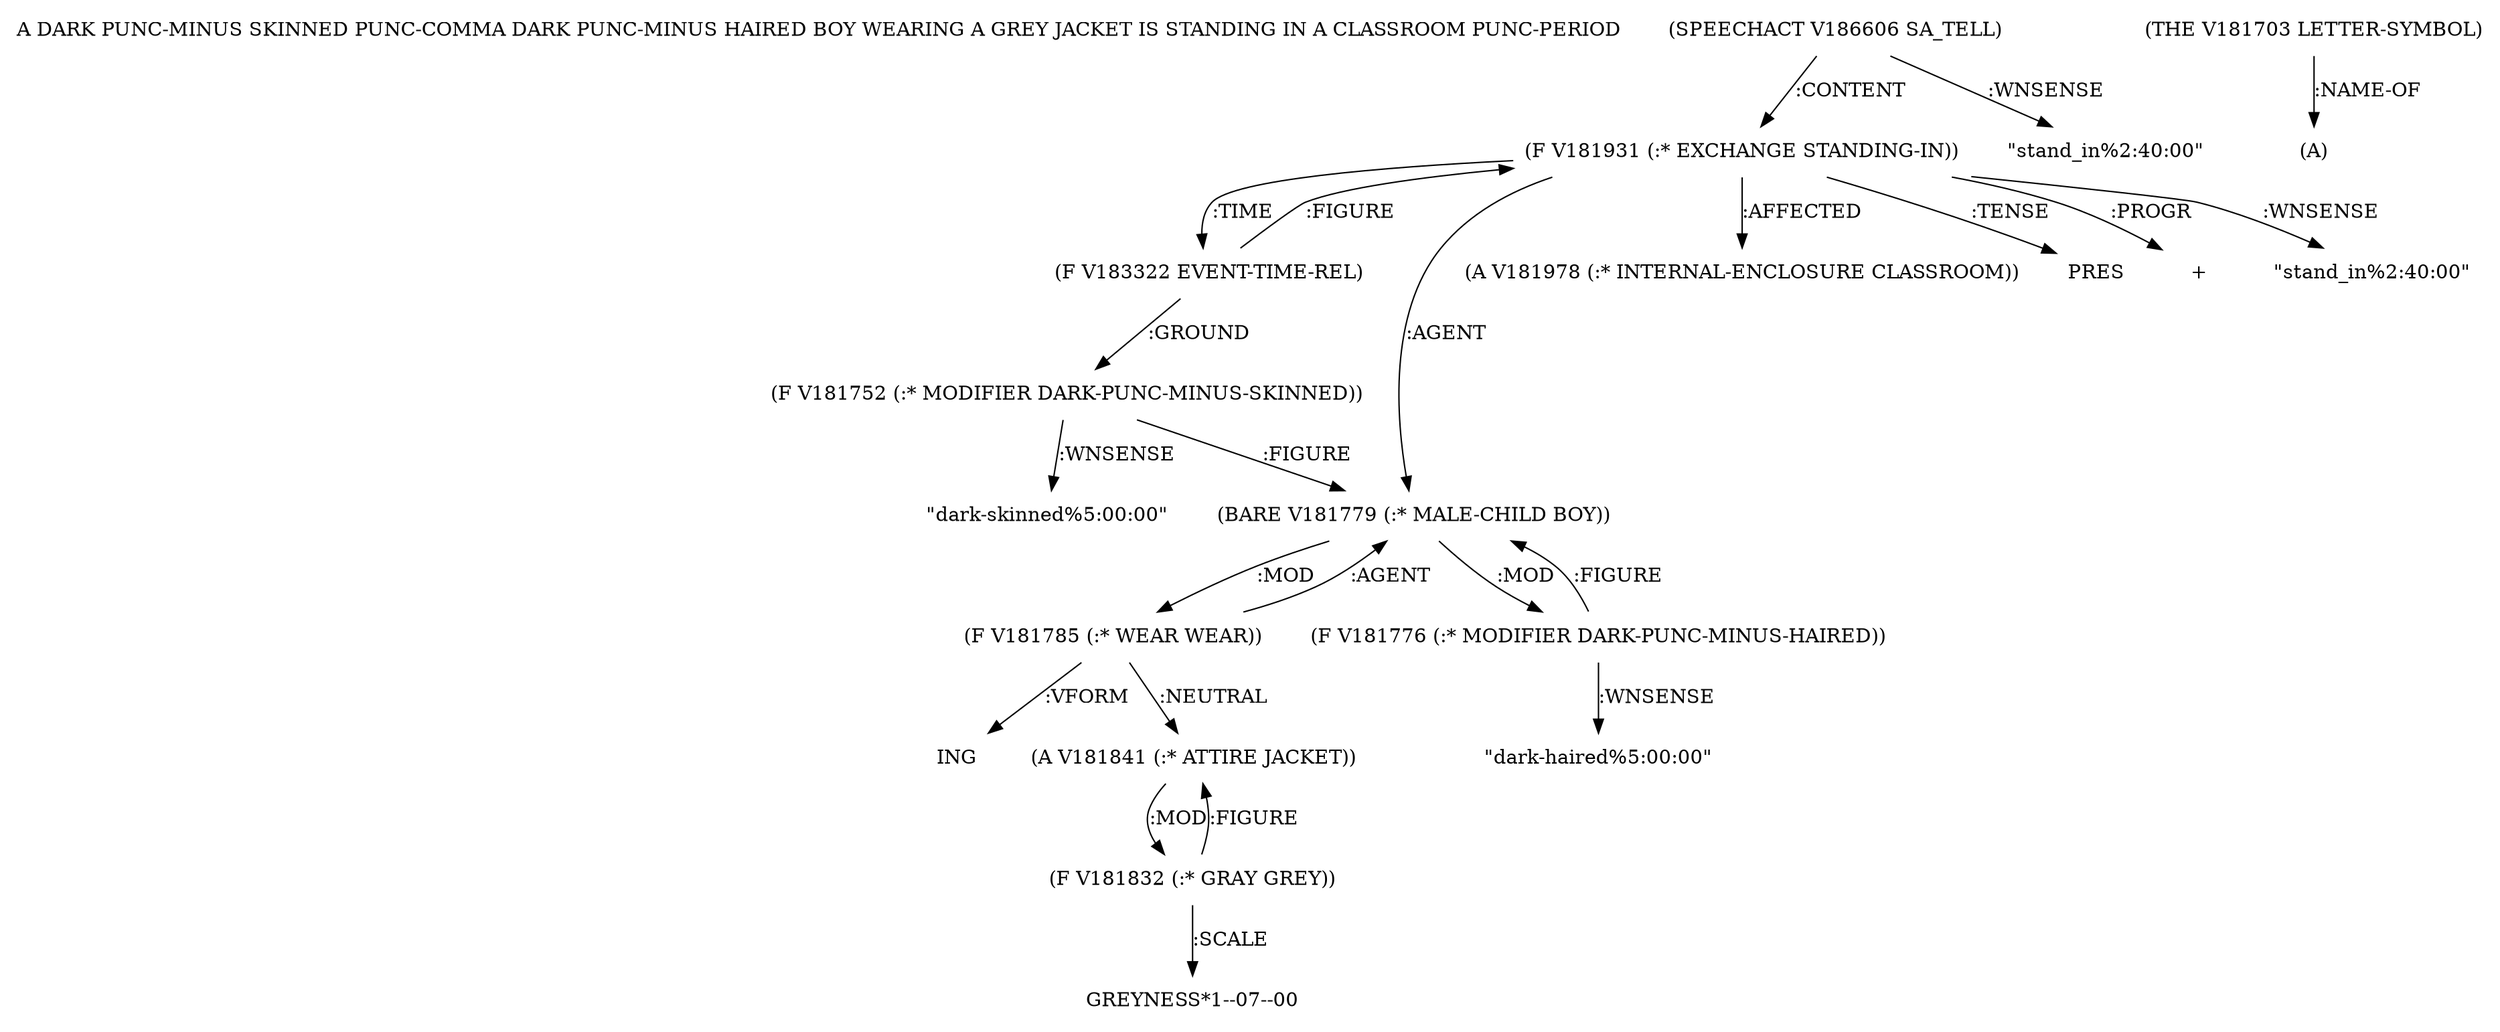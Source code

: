 digraph Terms {
  node [shape=none]
  "A DARK PUNC-MINUS SKINNED PUNC-COMMA DARK PUNC-MINUS HAIRED BOY WEARING A GREY JACKET IS STANDING IN A CLASSROOM PUNC-PERIOD"
  "V186606" [label="(SPEECHACT V186606 SA_TELL)"]
  "V186606" -> "V181931" [label=":CONTENT"]
  "V186606" -> "NT192693" [label=":WNSENSE"]
  "NT192693" [label="\"stand_in%2:40:00\""]
  "V181931" [label="(F V181931 (:* EXCHANGE STANDING-IN))"]
  "V181931" -> "V183322" [label=":TIME"]
  "V181931" -> "V181779" [label=":AGENT"]
  "V181931" -> "V181978" [label=":AFFECTED"]
  "V181931" -> "NT192694" [label=":TENSE"]
  "NT192694" [label="PRES"]
  "V181931" -> "NT192695" [label=":PROGR"]
  "NT192695" [label="+"]
  "V181931" -> "NT192696" [label=":WNSENSE"]
  "NT192696" [label="\"stand_in%2:40:00\""]
  "V183322" [label="(F V183322 EVENT-TIME-REL)"]
  "V183322" -> "V181931" [label=":FIGURE"]
  "V183322" -> "V181752" [label=":GROUND"]
  "V181752" [label="(F V181752 (:* MODIFIER DARK-PUNC-MINUS-SKINNED))"]
  "V181752" -> "V181779" [label=":FIGURE"]
  "V181752" -> "NT192697" [label=":WNSENSE"]
  "NT192697" [label="\"dark-skinned%5:00:00\""]
  "V181779" [label="(BARE V181779 (:* MALE-CHILD BOY))"]
  "V181779" -> "V181785" [label=":MOD"]
  "V181779" -> "V181776" [label=":MOD"]
  "V181776" [label="(F V181776 (:* MODIFIER DARK-PUNC-MINUS-HAIRED))"]
  "V181776" -> "V181779" [label=":FIGURE"]
  "V181776" -> "NT192698" [label=":WNSENSE"]
  "NT192698" [label="\"dark-haired%5:00:00\""]
  "V181785" [label="(F V181785 (:* WEAR WEAR))"]
  "V181785" -> "V181779" [label=":AGENT"]
  "V181785" -> "V181841" [label=":NEUTRAL"]
  "V181785" -> "NT192699" [label=":VFORM"]
  "NT192699" [label="ING"]
  "V181841" [label="(A V181841 (:* ATTIRE JACKET))"]
  "V181841" -> "V181832" [label=":MOD"]
  "V181832" [label="(F V181832 (:* GRAY GREY))"]
  "V181832" -> "V181841" [label=":FIGURE"]
  "V181832" -> "NT192700" [label=":SCALE"]
  "NT192700" [label="GREYNESS*1--07--00"]
  "V181978" [label="(A V181978 (:* INTERNAL-ENCLOSURE CLASSROOM))"]
  "V181703" [label="(THE V181703 LETTER-SYMBOL)"]
  "V181703" -> "NT192701" [label=":NAME-OF"]
  "NT192701" [label="(A)"]
}
